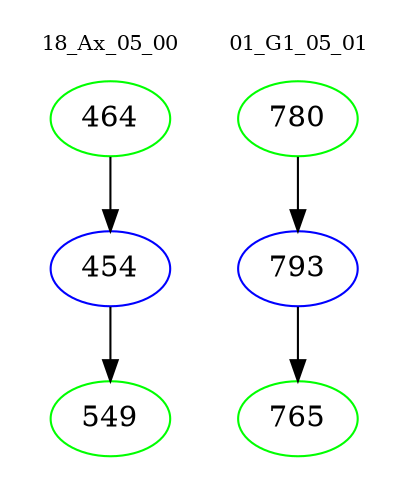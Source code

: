digraph{
subgraph cluster_0 {
color = white
label = "18_Ax_05_00";
fontsize=10;
T0_464 [label="464", color="green"]
T0_464 -> T0_454 [color="black"]
T0_454 [label="454", color="blue"]
T0_454 -> T0_549 [color="black"]
T0_549 [label="549", color="green"]
}
subgraph cluster_1 {
color = white
label = "01_G1_05_01";
fontsize=10;
T1_780 [label="780", color="green"]
T1_780 -> T1_793 [color="black"]
T1_793 [label="793", color="blue"]
T1_793 -> T1_765 [color="black"]
T1_765 [label="765", color="green"]
}
}
